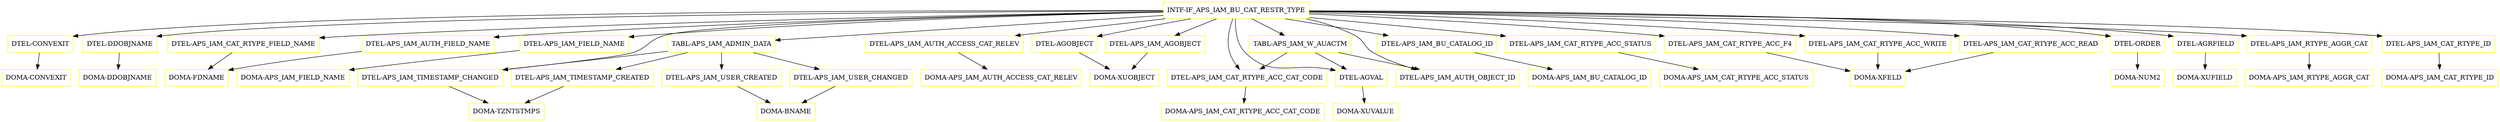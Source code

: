 digraph G {
  "INTF-IF_APS_IAM_BU_CAT_RESTR_TYPE" [shape=box,color=yellow];
  "DTEL-CONVEXIT" [shape=box,color=yellow,URL="./DTEL_CONVEXIT.html"];
  "DOMA-CONVEXIT" [shape=box,color=yellow,URL="./DOMA_CONVEXIT.html"];
  "DTEL-DDOBJNAME" [shape=box,color=yellow,URL="./DTEL_DDOBJNAME.html"];
  "DOMA-DDOBJNAME" [shape=box,color=yellow,URL="./DOMA_DDOBJNAME.html"];
  "DTEL-APS_IAM_AUTH_FIELD_NAME" [shape=box,color=yellow,URL="./DTEL_APS_IAM_AUTH_FIELD_NAME.html"];
  "DOMA-FDNAME" [shape=box,color=yellow,URL="./DOMA_FDNAME.html"];
  "DTEL-APS_IAM_FIELD_NAME" [shape=box,color=yellow,URL="./DTEL_APS_IAM_FIELD_NAME.html"];
  "DOMA-APS_IAM_FIELD_NAME" [shape=box,color=yellow,URL="./DOMA_APS_IAM_FIELD_NAME.html"];
  "DTEL-APS_IAM_TIMESTAMP_CHANGED" [shape=box,color=yellow,URL="./DTEL_APS_IAM_TIMESTAMP_CHANGED.html"];
  "DOMA-TZNTSTMPS" [shape=box,color=yellow,URL="./DOMA_TZNTSTMPS.html"];
  "DTEL-APS_IAM_AUTH_ACCESS_CAT_RELEV" [shape=box,color=yellow,URL="./DTEL_APS_IAM_AUTH_ACCESS_CAT_RELEV.html"];
  "DOMA-APS_IAM_AUTH_ACCESS_CAT_RELEV" [shape=box,color=yellow,URL="./DOMA_APS_IAM_AUTH_ACCESS_CAT_RELEV.html"];
  "DTEL-APS_IAM_AGOBJECT" [shape=box,color=yellow,URL="./DTEL_APS_IAM_AGOBJECT.html"];
  "DOMA-XUOBJECT" [shape=box,color=yellow,URL="./DOMA_XUOBJECT.html"];
  "DTEL-APS_IAM_CAT_RTYPE_ACC_CAT_CODE" [shape=box,color=yellow,URL="./DTEL_APS_IAM_CAT_RTYPE_ACC_CAT_CODE.html"];
  "DOMA-APS_IAM_CAT_RTYPE_ACC_CAT_CODE" [shape=box,color=yellow,URL="./DOMA_APS_IAM_CAT_RTYPE_ACC_CAT_CODE.html"];
  "DTEL-AGVAL" [shape=box,color=yellow,URL="./DTEL_AGVAL.html"];
  "DOMA-XUVALUE" [shape=box,color=yellow,URL="./DOMA_XUVALUE.html"];
  "DTEL-APS_IAM_AUTH_OBJECT_ID" [shape=box,color=yellow,URL="./DTEL_APS_IAM_AUTH_OBJECT_ID.html"];
  "TABL-APS_IAM_W_AUACTM" [shape=box,color=yellow,URL="./TABL_APS_IAM_W_AUACTM.html"];
  "DTEL-APS_IAM_BU_CATALOG_ID" [shape=box,color=yellow,URL="./DTEL_APS_IAM_BU_CATALOG_ID.html"];
  "DOMA-APS_IAM_BU_CATALOG_ID" [shape=box,color=yellow,URL="./DOMA_APS_IAM_BU_CATALOG_ID.html"];
  "DTEL-APS_IAM_CAT_RTYPE_ACC_STATUS" [shape=box,color=yellow,URL="./DTEL_APS_IAM_CAT_RTYPE_ACC_STATUS.html"];
  "DOMA-APS_IAM_CAT_RTYPE_ACC_STATUS" [shape=box,color=yellow,URL="./DOMA_APS_IAM_CAT_RTYPE_ACC_STATUS.html"];
  "DTEL-APS_IAM_CAT_RTYPE_ACC_F4" [shape=box,color=yellow,URL="./DTEL_APS_IAM_CAT_RTYPE_ACC_F4.html"];
  "DOMA-XFELD" [shape=box,color=yellow,URL="./DOMA_XFELD.html"];
  "DTEL-APS_IAM_CAT_RTYPE_ACC_WRITE" [shape=box,color=yellow,URL="./DTEL_APS_IAM_CAT_RTYPE_ACC_WRITE.html"];
  "DTEL-APS_IAM_CAT_RTYPE_ACC_READ" [shape=box,color=yellow,URL="./DTEL_APS_IAM_CAT_RTYPE_ACC_READ.html"];
  "DTEL-ORDER" [shape=box,color=yellow,URL="./DTEL_ORDER.html"];
  "DOMA-NUM2" [shape=box,color=yellow,URL="./DOMA_NUM2.html"];
  "TABL-APS_IAM_ADMIN_DATA" [shape=box,color=yellow,URL="./TABL_APS_IAM_ADMIN_DATA.html"];
  "DTEL-APS_IAM_USER_CHANGED" [shape=box,color=yellow,URL="./DTEL_APS_IAM_USER_CHANGED.html"];
  "DOMA-BNAME" [shape=box,color=yellow,URL="./DOMA_BNAME.html"];
  "DTEL-APS_IAM_TIMESTAMP_CREATED" [shape=box,color=yellow,URL="./DTEL_APS_IAM_TIMESTAMP_CREATED.html"];
  "DTEL-APS_IAM_USER_CREATED" [shape=box,color=yellow,URL="./DTEL_APS_IAM_USER_CREATED.html"];
  "DTEL-AGRFIELD" [shape=box,color=yellow,URL="./DTEL_AGRFIELD.html"];
  "DOMA-XUFIELD" [shape=box,color=yellow,URL="./DOMA_XUFIELD.html"];
  "DTEL-AGOBJECT" [shape=box,color=yellow,URL="./DTEL_AGOBJECT.html"];
  "DTEL-APS_IAM_CAT_RTYPE_FIELD_NAME" [shape=box,color=yellow,URL="./DTEL_APS_IAM_CAT_RTYPE_FIELD_NAME.html"];
  "DTEL-APS_IAM_RTYPE_AGGR_CAT" [shape=box,color=yellow,URL="./DTEL_APS_IAM_RTYPE_AGGR_CAT.html"];
  "DOMA-APS_IAM_RTYPE_AGGR_CAT" [shape=box,color=yellow,URL="./DOMA_APS_IAM_RTYPE_AGGR_CAT.html"];
  "DTEL-APS_IAM_CAT_RTYPE_ID" [shape=box,color=yellow,URL="./DTEL_APS_IAM_CAT_RTYPE_ID.html"];
  "DOMA-APS_IAM_CAT_RTYPE_ID" [shape=box,color=yellow,URL="./DOMA_APS_IAM_CAT_RTYPE_ID.html"];
  "INTF-IF_APS_IAM_BU_CAT_RESTR_TYPE" -> "DTEL-APS_IAM_CAT_RTYPE_ID";
  "INTF-IF_APS_IAM_BU_CAT_RESTR_TYPE" -> "DTEL-APS_IAM_RTYPE_AGGR_CAT";
  "INTF-IF_APS_IAM_BU_CAT_RESTR_TYPE" -> "DTEL-APS_IAM_CAT_RTYPE_FIELD_NAME";
  "INTF-IF_APS_IAM_BU_CAT_RESTR_TYPE" -> "DTEL-AGOBJECT";
  "INTF-IF_APS_IAM_BU_CAT_RESTR_TYPE" -> "DTEL-AGRFIELD";
  "INTF-IF_APS_IAM_BU_CAT_RESTR_TYPE" -> "TABL-APS_IAM_ADMIN_DATA";
  "INTF-IF_APS_IAM_BU_CAT_RESTR_TYPE" -> "DTEL-ORDER";
  "INTF-IF_APS_IAM_BU_CAT_RESTR_TYPE" -> "DTEL-APS_IAM_CAT_RTYPE_ACC_READ";
  "INTF-IF_APS_IAM_BU_CAT_RESTR_TYPE" -> "DTEL-APS_IAM_CAT_RTYPE_ACC_WRITE";
  "INTF-IF_APS_IAM_BU_CAT_RESTR_TYPE" -> "DTEL-APS_IAM_CAT_RTYPE_ACC_F4";
  "INTF-IF_APS_IAM_BU_CAT_RESTR_TYPE" -> "DTEL-APS_IAM_CAT_RTYPE_ACC_STATUS";
  "INTF-IF_APS_IAM_BU_CAT_RESTR_TYPE" -> "DTEL-APS_IAM_BU_CATALOG_ID";
  "INTF-IF_APS_IAM_BU_CAT_RESTR_TYPE" -> "TABL-APS_IAM_W_AUACTM";
  "INTF-IF_APS_IAM_BU_CAT_RESTR_TYPE" -> "DTEL-APS_IAM_AUTH_OBJECT_ID";
  "INTF-IF_APS_IAM_BU_CAT_RESTR_TYPE" -> "DTEL-AGVAL";
  "INTF-IF_APS_IAM_BU_CAT_RESTR_TYPE" -> "DTEL-APS_IAM_CAT_RTYPE_ACC_CAT_CODE";
  "INTF-IF_APS_IAM_BU_CAT_RESTR_TYPE" -> "DTEL-APS_IAM_AGOBJECT";
  "INTF-IF_APS_IAM_BU_CAT_RESTR_TYPE" -> "DTEL-APS_IAM_AUTH_ACCESS_CAT_RELEV";
  "INTF-IF_APS_IAM_BU_CAT_RESTR_TYPE" -> "DTEL-APS_IAM_TIMESTAMP_CHANGED";
  "INTF-IF_APS_IAM_BU_CAT_RESTR_TYPE" -> "DTEL-APS_IAM_FIELD_NAME";
  "INTF-IF_APS_IAM_BU_CAT_RESTR_TYPE" -> "DTEL-APS_IAM_AUTH_FIELD_NAME";
  "INTF-IF_APS_IAM_BU_CAT_RESTR_TYPE" -> "DTEL-DDOBJNAME";
  "INTF-IF_APS_IAM_BU_CAT_RESTR_TYPE" -> "DTEL-CONVEXIT";
  "DTEL-CONVEXIT" -> "DOMA-CONVEXIT";
  "DTEL-DDOBJNAME" -> "DOMA-DDOBJNAME";
  "DTEL-APS_IAM_AUTH_FIELD_NAME" -> "DOMA-FDNAME";
  "DTEL-APS_IAM_FIELD_NAME" -> "DOMA-APS_IAM_FIELD_NAME";
  "DTEL-APS_IAM_TIMESTAMP_CHANGED" -> "DOMA-TZNTSTMPS";
  "DTEL-APS_IAM_AUTH_ACCESS_CAT_RELEV" -> "DOMA-APS_IAM_AUTH_ACCESS_CAT_RELEV";
  "DTEL-APS_IAM_AGOBJECT" -> "DOMA-XUOBJECT";
  "DTEL-APS_IAM_CAT_RTYPE_ACC_CAT_CODE" -> "DOMA-APS_IAM_CAT_RTYPE_ACC_CAT_CODE";
  "DTEL-AGVAL" -> "DOMA-XUVALUE";
  "TABL-APS_IAM_W_AUACTM" -> "DTEL-APS_IAM_AUTH_OBJECT_ID";
  "TABL-APS_IAM_W_AUACTM" -> "DTEL-AGVAL";
  "TABL-APS_IAM_W_AUACTM" -> "DTEL-APS_IAM_CAT_RTYPE_ACC_CAT_CODE";
  "DTEL-APS_IAM_BU_CATALOG_ID" -> "DOMA-APS_IAM_BU_CATALOG_ID";
  "DTEL-APS_IAM_CAT_RTYPE_ACC_STATUS" -> "DOMA-APS_IAM_CAT_RTYPE_ACC_STATUS";
  "DTEL-APS_IAM_CAT_RTYPE_ACC_F4" -> "DOMA-XFELD";
  "DTEL-APS_IAM_CAT_RTYPE_ACC_WRITE" -> "DOMA-XFELD";
  "DTEL-APS_IAM_CAT_RTYPE_ACC_READ" -> "DOMA-XFELD";
  "DTEL-ORDER" -> "DOMA-NUM2";
  "TABL-APS_IAM_ADMIN_DATA" -> "DTEL-APS_IAM_USER_CREATED";
  "TABL-APS_IAM_ADMIN_DATA" -> "DTEL-APS_IAM_TIMESTAMP_CREATED";
  "TABL-APS_IAM_ADMIN_DATA" -> "DTEL-APS_IAM_USER_CHANGED";
  "TABL-APS_IAM_ADMIN_DATA" -> "DTEL-APS_IAM_TIMESTAMP_CHANGED";
  "DTEL-APS_IAM_USER_CHANGED" -> "DOMA-BNAME";
  "DTEL-APS_IAM_TIMESTAMP_CREATED" -> "DOMA-TZNTSTMPS";
  "DTEL-APS_IAM_USER_CREATED" -> "DOMA-BNAME";
  "DTEL-AGRFIELD" -> "DOMA-XUFIELD";
  "DTEL-AGOBJECT" -> "DOMA-XUOBJECT";
  "DTEL-APS_IAM_CAT_RTYPE_FIELD_NAME" -> "DOMA-FDNAME";
  "DTEL-APS_IAM_RTYPE_AGGR_CAT" -> "DOMA-APS_IAM_RTYPE_AGGR_CAT";
  "DTEL-APS_IAM_CAT_RTYPE_ID" -> "DOMA-APS_IAM_CAT_RTYPE_ID";
}
